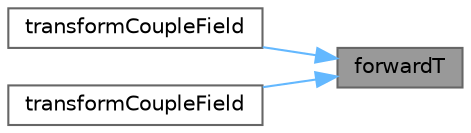 digraph "forwardT"
{
 // LATEX_PDF_SIZE
  bgcolor="transparent";
  edge [fontname=Helvetica,fontsize=10,labelfontname=Helvetica,labelfontsize=10];
  node [fontname=Helvetica,fontsize=10,shape=box,height=0.2,width=0.4];
  rankdir="RL";
  Node1 [id="Node000001",label="forwardT",height=0.2,width=0.4,color="gray40", fillcolor="grey60", style="filled", fontcolor="black",tooltip=" "];
  Node1 -> Node2 [id="edge1_Node000001_Node000002",dir="back",color="steelblue1",style="solid",tooltip=" "];
  Node2 [id="Node000002",label="transformCoupleField",height=0.2,width=0.4,color="grey40", fillcolor="white", style="filled",URL="$classFoam_1_1processorLduInterfaceField.html#af444eb11487cc65c3f7e9f29184aa5bc",tooltip=" "];
  Node1 -> Node3 [id="edge2_Node000001_Node000003",dir="back",color="steelblue1",style="solid",tooltip=" "];
  Node3 [id="Node000003",label="transformCoupleField",height=0.2,width=0.4,color="grey40", fillcolor="white", style="filled",URL="$classFoam_1_1processorLduInterfaceField.html#ae9821e2449612e56ba318853a8dfbe88",tooltip=" "];
}
